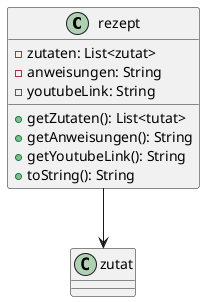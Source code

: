 @startuml Hohe Kohäsion
class rezept {
    - zutaten: List<zutat>
    - anweisungen: String
    - youtubeLink: String

    + getZutaten(): List<tutat>
    + getAnweisungen(): String
    + getYoutubeLink(): String
    + toString(): String
}
rezept --> zutat
@enduml
